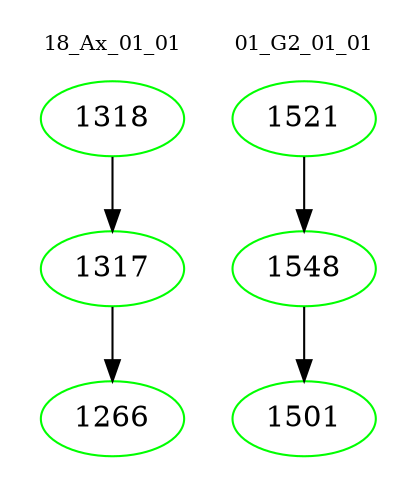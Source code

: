 digraph{
subgraph cluster_0 {
color = white
label = "18_Ax_01_01";
fontsize=10;
T0_1318 [label="1318", color="green"]
T0_1318 -> T0_1317 [color="black"]
T0_1317 [label="1317", color="green"]
T0_1317 -> T0_1266 [color="black"]
T0_1266 [label="1266", color="green"]
}
subgraph cluster_1 {
color = white
label = "01_G2_01_01";
fontsize=10;
T1_1521 [label="1521", color="green"]
T1_1521 -> T1_1548 [color="black"]
T1_1548 [label="1548", color="green"]
T1_1548 -> T1_1501 [color="black"]
T1_1501 [label="1501", color="green"]
}
}
